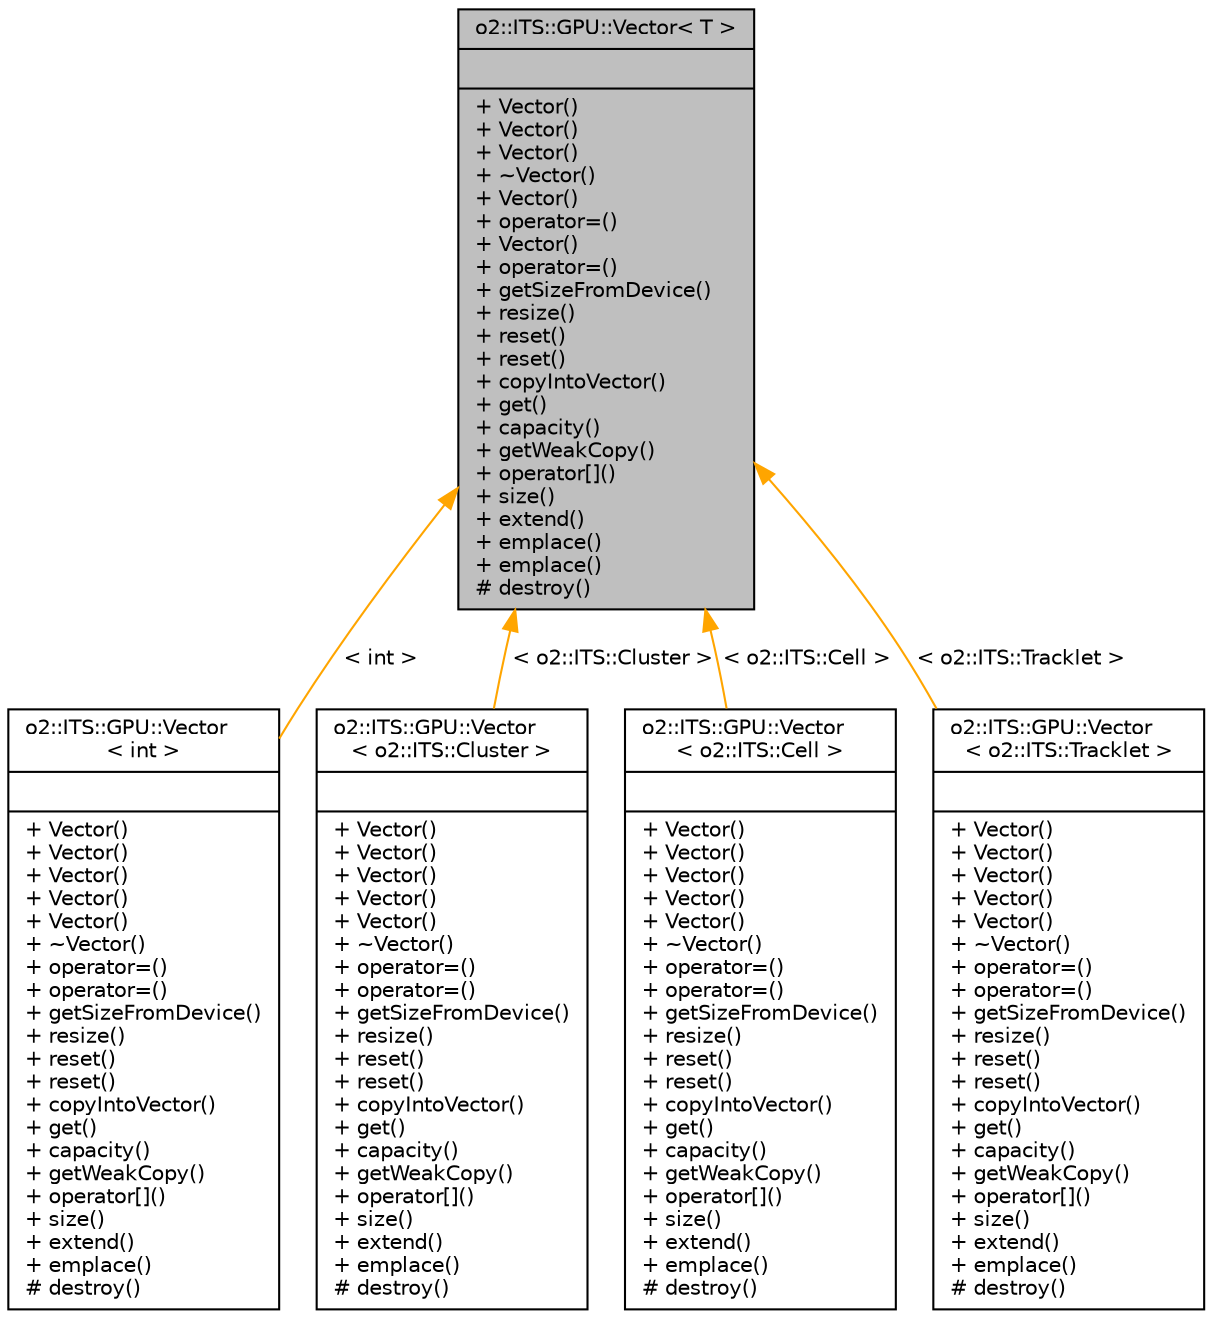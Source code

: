 digraph "o2::ITS::GPU::Vector&lt; T &gt;"
{
 // INTERACTIVE_SVG=YES
  bgcolor="transparent";
  edge [fontname="Helvetica",fontsize="10",labelfontname="Helvetica",labelfontsize="10"];
  node [fontname="Helvetica",fontsize="10",shape=record];
  Node1 [label="{o2::ITS::GPU::Vector\< T \>\n||+ Vector()\l+ Vector()\l+ Vector()\l+ ~Vector()\l+ Vector()\l+ operator=()\l+ Vector()\l+ operator=()\l+ getSizeFromDevice()\l+ resize()\l+ reset()\l+ reset()\l+ copyIntoVector()\l+ get()\l+ capacity()\l+ getWeakCopy()\l+ operator[]()\l+ size()\l+ extend()\l+ emplace()\l+ emplace()\l# destroy()\l}",height=0.2,width=0.4,color="black", fillcolor="grey75", style="filled" fontcolor="black"];
  Node1 -> Node2 [dir="back",color="orange",fontsize="10",style="solid",label=" \< int \>" ,fontname="Helvetica"];
  Node2 [label="{o2::ITS::GPU::Vector\l\< int \>\n||+ Vector()\l+ Vector()\l+ Vector()\l+ Vector()\l+ Vector()\l+ ~Vector()\l+ operator=()\l+ operator=()\l+ getSizeFromDevice()\l+ resize()\l+ reset()\l+ reset()\l+ copyIntoVector()\l+ get()\l+ capacity()\l+ getWeakCopy()\l+ operator[]()\l+ size()\l+ extend()\l+ emplace()\l# destroy()\l}",height=0.2,width=0.4,color="black",URL="$d9/dd6/classo2_1_1ITS_1_1GPU_1_1Vector.html"];
  Node1 -> Node3 [dir="back",color="orange",fontsize="10",style="solid",label=" \< o2::ITS::Cluster \>" ,fontname="Helvetica"];
  Node3 [label="{o2::ITS::GPU::Vector\l\< o2::ITS::Cluster \>\n||+ Vector()\l+ Vector()\l+ Vector()\l+ Vector()\l+ Vector()\l+ ~Vector()\l+ operator=()\l+ operator=()\l+ getSizeFromDevice()\l+ resize()\l+ reset()\l+ reset()\l+ copyIntoVector()\l+ get()\l+ capacity()\l+ getWeakCopy()\l+ operator[]()\l+ size()\l+ extend()\l+ emplace()\l# destroy()\l}",height=0.2,width=0.4,color="black",URL="$d9/dd6/classo2_1_1ITS_1_1GPU_1_1Vector.html"];
  Node1 -> Node4 [dir="back",color="orange",fontsize="10",style="solid",label=" \< o2::ITS::Cell \>" ,fontname="Helvetica"];
  Node4 [label="{o2::ITS::GPU::Vector\l\< o2::ITS::Cell \>\n||+ Vector()\l+ Vector()\l+ Vector()\l+ Vector()\l+ Vector()\l+ ~Vector()\l+ operator=()\l+ operator=()\l+ getSizeFromDevice()\l+ resize()\l+ reset()\l+ reset()\l+ copyIntoVector()\l+ get()\l+ capacity()\l+ getWeakCopy()\l+ operator[]()\l+ size()\l+ extend()\l+ emplace()\l# destroy()\l}",height=0.2,width=0.4,color="black",URL="$d9/dd6/classo2_1_1ITS_1_1GPU_1_1Vector.html"];
  Node1 -> Node5 [dir="back",color="orange",fontsize="10",style="solid",label=" \< o2::ITS::Tracklet \>" ,fontname="Helvetica"];
  Node5 [label="{o2::ITS::GPU::Vector\l\< o2::ITS::Tracklet \>\n||+ Vector()\l+ Vector()\l+ Vector()\l+ Vector()\l+ Vector()\l+ ~Vector()\l+ operator=()\l+ operator=()\l+ getSizeFromDevice()\l+ resize()\l+ reset()\l+ reset()\l+ copyIntoVector()\l+ get()\l+ capacity()\l+ getWeakCopy()\l+ operator[]()\l+ size()\l+ extend()\l+ emplace()\l# destroy()\l}",height=0.2,width=0.4,color="black",URL="$d9/dd6/classo2_1_1ITS_1_1GPU_1_1Vector.html"];
}
